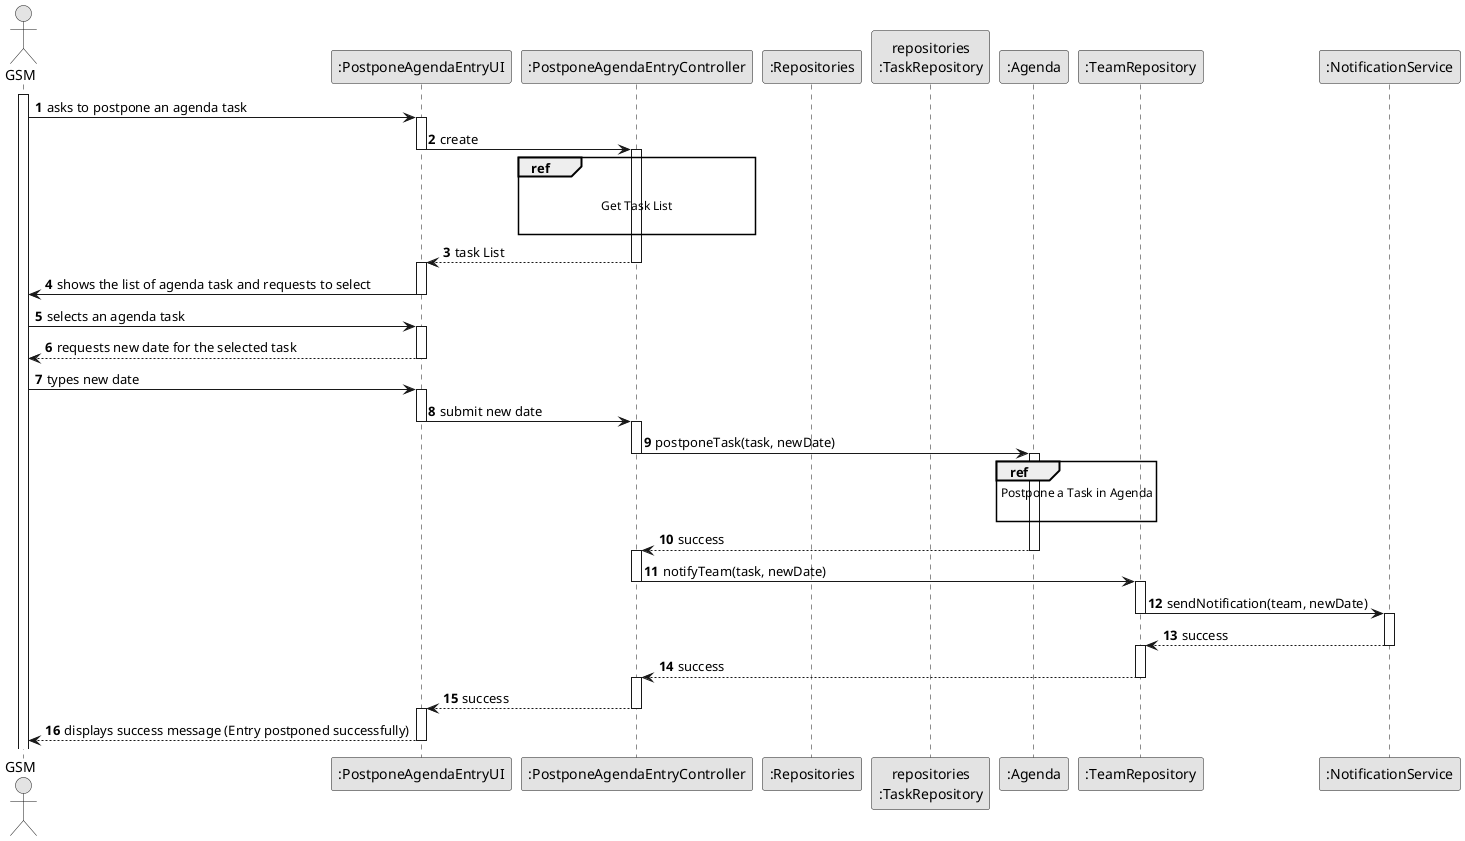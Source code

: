 @startuml
skinparam monochrome true
skinparam packageStyle rectangle
skinparam shadowing false

autonumber

actor "GSM" as GSM
participant ":PostponeAgendaEntryUI" as UI
participant ":PostponeAgendaEntryController" as CTRL
participant ":Repositories" as RepositorySingleton
participant "repositories\n:TaskRepository" as TaskRepo
participant ":Agenda" as Agenda
participant ":TeamRepository" as TeamRepo
participant ":NotificationService" as NotificationService

activate GSM

    GSM -> UI : asks to postpone an agenda task
    activate UI

        UI -> CTRL : create
        deactivate UI
        activate CTRL

        ref over CTRL

            Get Task List

        end ref


            CTRL --> UI : task List
        deactivate CTRL
        activate UI

        UI -> GSM : shows the list of agenda task and requests to select
    deactivate UI

    GSM -> UI : selects an agenda task
    activate UI

        UI --> GSM : requests new date for the selected task
    deactivate UI

    GSM -> UI : types new date
    activate UI

        UI -> CTRL : submit new date
        deactivate UI
        activate CTRL

            CTRL -> Agenda : postponeTask(task, newDate)
            deactivate CTRL
            activate Agenda

        ref over Agenda
            Postpone a Task in Agenda

        end ref



            Agenda --> CTRL : success
            deactivate Agenda
            activate CTRL

            CTRL -> TeamRepo : notifyTeam(task, newDate)
            deactivate CTRL
            activate TeamRepo

                TeamRepo -> NotificationService : sendNotification(team, newDate)
                deactivate TeamRepo
                activate NotificationService

                    NotificationService --> TeamRepo : success
                deactivate NotificationService
                activate TeamRepo

            TeamRepo --> CTRL : success
            deactivate TeamRepo
            activate CTRL

            CTRL --> UI : success
        deactivate CTRL
        activate UI

        UI --> GSM : displays success message (Entry postponed successfully)
    deactivate UI

@enduml
